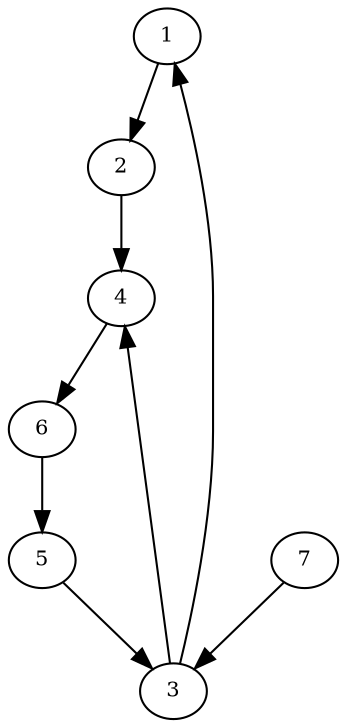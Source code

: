 digraph G {
  size="11.5.8"; node[fontsize=10,height=0.01,width=0.01]; edge[len=3.0];
  1 -> 2;
  2 -> 4;
  3 -> 4;
  3 -> 1;
  4 -> 6;
  5 -> 3;
  6 -> 5;
  7 -> 3;
}
